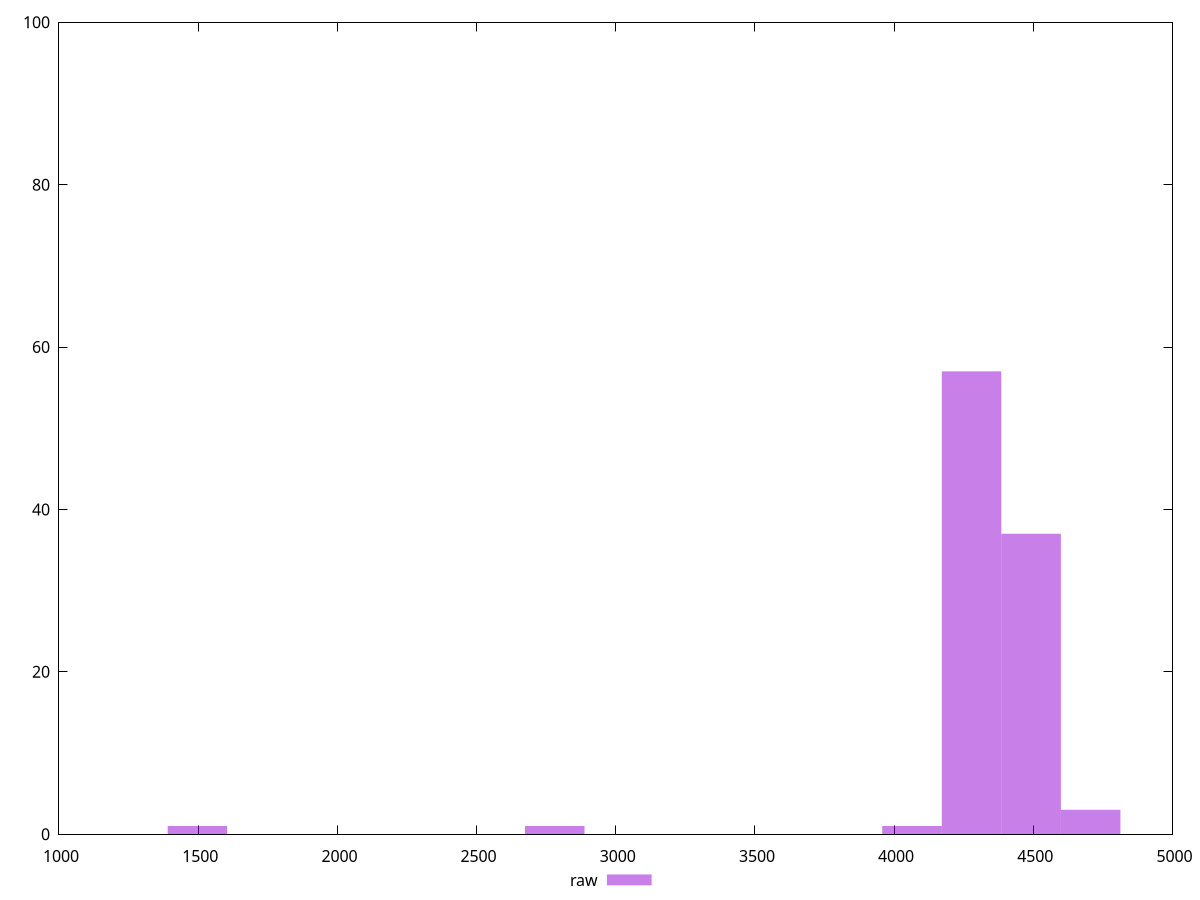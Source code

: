reset
set terminal svg size 640, 490 enhanced background rgb 'white'
set output "report_00007_2020-12-11T15:55:29.892Z/unused-javascript/samples/pages/raw/histogram.svg"

$raw <<EOF
2780.7877452918556 1
4278.134992756701 57
4705.948492032371 3
4492.041742394536 37
1497.3472474648454 1
4064.228243118866 1
EOF

set key outside below
set boxwidth 213.90674963783505
set yrange [0:100]
set style fill transparent solid 0.5 noborder

plot \
  $raw title "raw" with boxes, \


reset